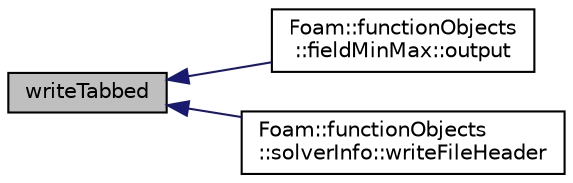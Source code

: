 digraph "writeTabbed"
{
  bgcolor="transparent";
  edge [fontname="Helvetica",fontsize="10",labelfontname="Helvetica",labelfontsize="10"];
  node [fontname="Helvetica",fontsize="10",shape=record];
  rankdir="LR";
  Node1 [label="writeTabbed",height=0.2,width=0.4,color="black", fillcolor="grey75", style="filled" fontcolor="black"];
  Node1 -> Node2 [dir="back",color="midnightblue",fontsize="10",style="solid",fontname="Helvetica"];
  Node2 [label="Foam::functionObjects\l::fieldMinMax::output",height=0.2,width=0.4,color="black",URL="$classFoam_1_1functionObjects_1_1fieldMinMax.html#a9a2f652717b3405ed392f15fe9e1ffa8",tooltip="Helper function to write the output. "];
  Node1 -> Node3 [dir="back",color="midnightblue",fontsize="10",style="solid",fontname="Helvetica"];
  Node3 [label="Foam::functionObjects\l::solverInfo::writeFileHeader",height=0.2,width=0.4,color="black",URL="$classFoam_1_1functionObjects_1_1solverInfo.html#a8a5688a19dc9e7ba9a6d94cd64009a21",tooltip="Output file header information per primitive type value. "];
}
